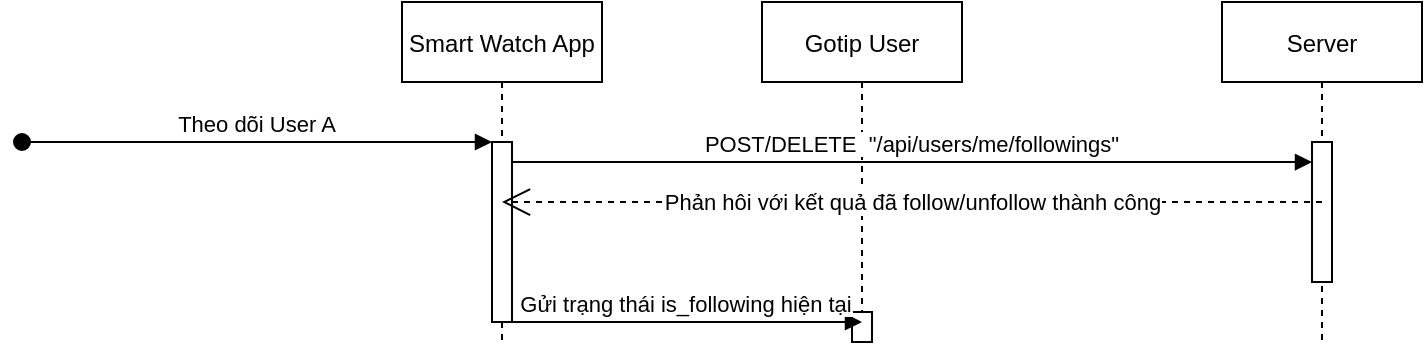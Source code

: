 <mxfile version="20.8.13" type="google"><diagram id="kgpKYQtTHZ0yAKxKKP6v" name="Page-1"><mxGraphModel dx="2245" dy="746" grid="1" gridSize="10" guides="1" tooltips="1" connect="1" arrows="1" fold="1" page="1" pageScale="1" pageWidth="850" pageHeight="1100" math="0" shadow="0"><root><mxCell id="0"/><mxCell id="1" parent="0"/><mxCell id="4jyyg3YyD8X2tJMaD2B5-1" value="Smart Watch App" style="shape=umlLifeline;perimeter=lifelinePerimeter;container=1;collapsible=0;recursiveResize=0;rounded=0;shadow=0;strokeWidth=1;" vertex="1" parent="1"><mxGeometry x="140" y="100" width="100" height="170" as="geometry"/></mxCell><mxCell id="4jyyg3YyD8X2tJMaD2B5-2" value="" style="points=[];perimeter=orthogonalPerimeter;rounded=0;shadow=0;strokeWidth=1;" vertex="1" parent="4jyyg3YyD8X2tJMaD2B5-1"><mxGeometry x="45" y="70" width="10" height="90" as="geometry"/></mxCell><mxCell id="4jyyg3YyD8X2tJMaD2B5-3" value="Theo dõi User A" style="verticalAlign=bottom;startArrow=oval;endArrow=block;startSize=8;shadow=0;strokeWidth=1;" edge="1" parent="4jyyg3YyD8X2tJMaD2B5-1" target="4jyyg3YyD8X2tJMaD2B5-2"><mxGeometry relative="1" as="geometry"><mxPoint x="-190" y="70" as="sourcePoint"/></mxGeometry></mxCell><mxCell id="4jyyg3YyD8X2tJMaD2B5-4" value="Gotip User" style="shape=umlLifeline;perimeter=lifelinePerimeter;container=1;collapsible=0;recursiveResize=0;rounded=0;shadow=0;strokeWidth=1;" vertex="1" parent="1"><mxGeometry x="320" y="100" width="100" height="170" as="geometry"/></mxCell><mxCell id="4jyyg3YyD8X2tJMaD2B5-5" value="" style="points=[];perimeter=orthogonalPerimeter;rounded=0;shadow=0;strokeWidth=1;" vertex="1" parent="4jyyg3YyD8X2tJMaD2B5-4"><mxGeometry x="45" y="155" width="10" height="15" as="geometry"/></mxCell><mxCell id="4jyyg3YyD8X2tJMaD2B5-6" value="POST/DELETE  &quot;/api/users/me/followings&quot;" style="verticalAlign=bottom;endArrow=block;shadow=0;strokeWidth=1;entryX=0;entryY=0.143;entryDx=0;entryDy=0;entryPerimeter=0;" edge="1" parent="1" source="4jyyg3YyD8X2tJMaD2B5-2" target="4jyyg3YyD8X2tJMaD2B5-8"><mxGeometry relative="1" as="geometry"><mxPoint x="295" y="180" as="sourcePoint"/><mxPoint x="670" y="180" as="targetPoint"/></mxGeometry></mxCell><mxCell id="4jyyg3YyD8X2tJMaD2B5-7" value="Server" style="shape=umlLifeline;perimeter=lifelinePerimeter;container=1;collapsible=0;recursiveResize=0;rounded=0;shadow=0;strokeWidth=1;" vertex="1" parent="1"><mxGeometry x="550" y="100" width="100" height="170" as="geometry"/></mxCell><mxCell id="4jyyg3YyD8X2tJMaD2B5-8" value="" style="points=[];perimeter=orthogonalPerimeter;rounded=0;shadow=0;strokeWidth=1;" vertex="1" parent="4jyyg3YyD8X2tJMaD2B5-7"><mxGeometry x="45" y="70" width="10" height="70" as="geometry"/></mxCell><mxCell id="4jyyg3YyD8X2tJMaD2B5-9" value="Phản hôi với kết quả đã follow/unfollow thành công" style="endArrow=open;endSize=12;dashed=1;html=1;rounded=0;exitX=0.5;exitY=0.429;exitDx=0;exitDy=0;exitPerimeter=0;" edge="1" parent="1" source="4jyyg3YyD8X2tJMaD2B5-8" target="4jyyg3YyD8X2tJMaD2B5-1"><mxGeometry width="160" relative="1" as="geometry"><mxPoint x="360" y="430" as="sourcePoint"/><mxPoint x="520" y="430" as="targetPoint"/></mxGeometry></mxCell><mxCell id="4jyyg3YyD8X2tJMaD2B5-10" value="Gửi trạng thái is_following hiện tại" style="verticalAlign=bottom;endArrow=block;shadow=0;strokeWidth=1;entryX=0.5;entryY=0.333;entryDx=0;entryDy=0;entryPerimeter=0;exitX=0.9;exitY=1;exitDx=0;exitDy=0;exitPerimeter=0;" edge="1" parent="1" source="4jyyg3YyD8X2tJMaD2B5-2" target="4jyyg3YyD8X2tJMaD2B5-5"><mxGeometry relative="1" as="geometry"><mxPoint x="195" y="230" as="sourcePoint"/><mxPoint x="370" y="230" as="targetPoint"/></mxGeometry></mxCell></root></mxGraphModel></diagram></mxfile>